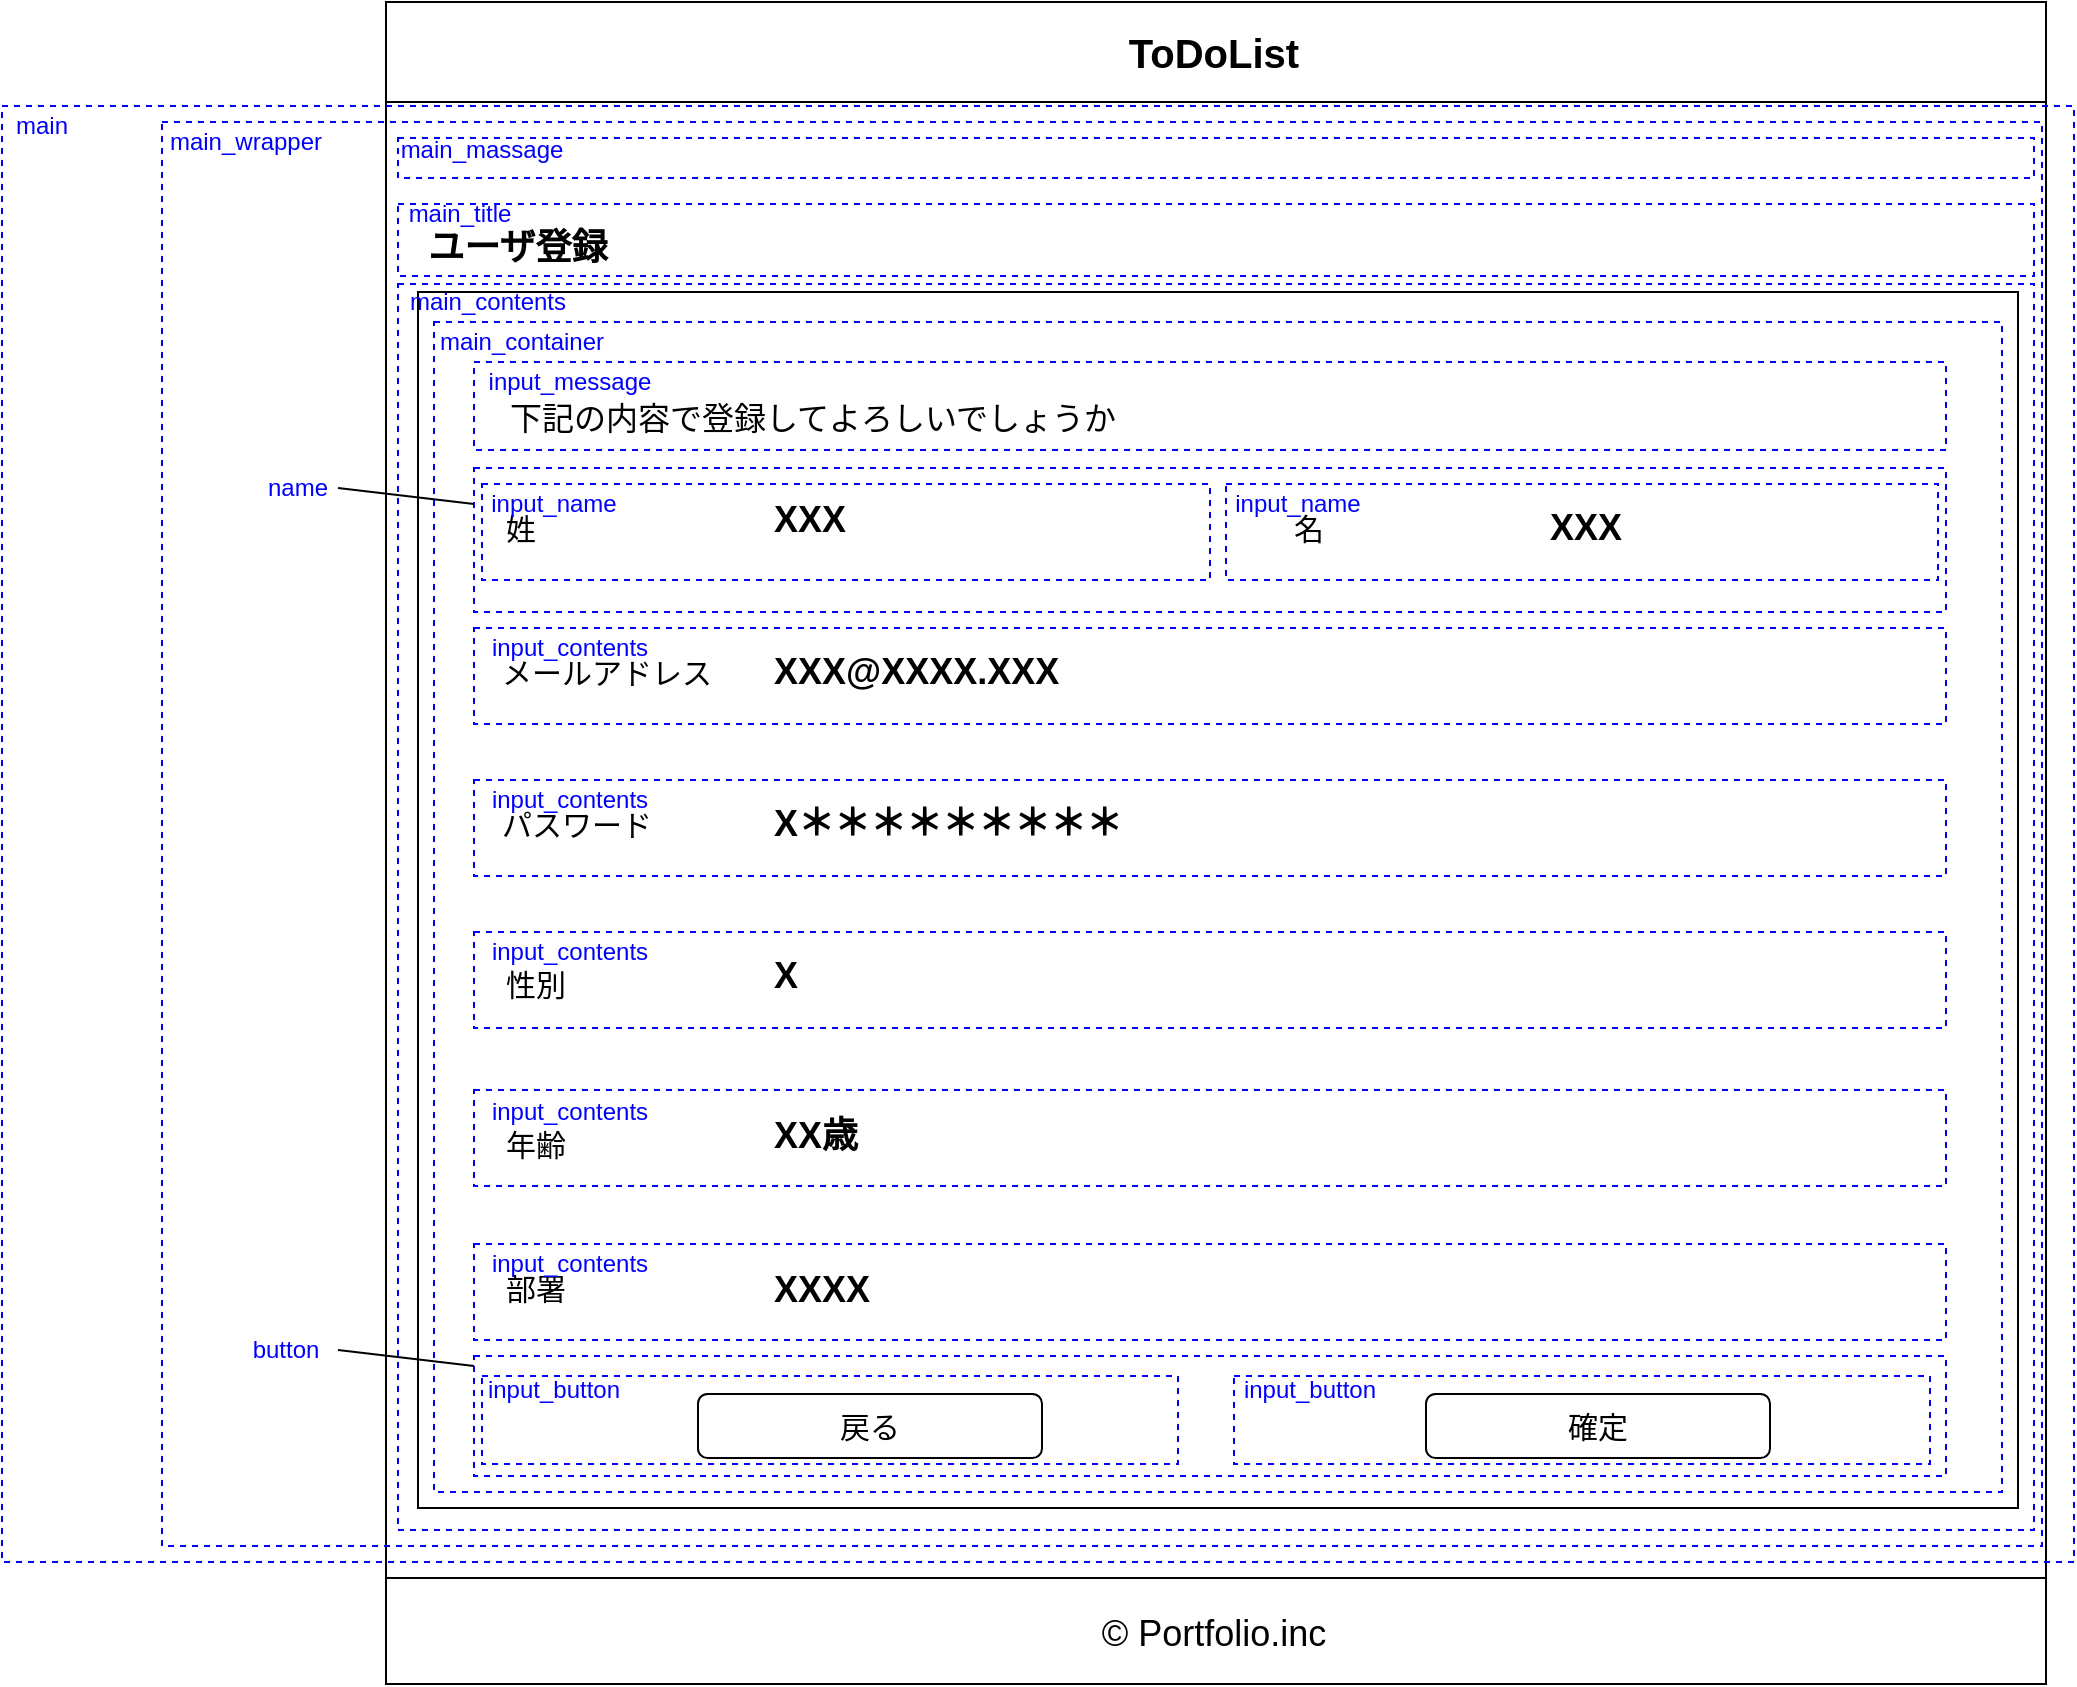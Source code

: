 <mxfile version="13.9.9" type="device"><diagram id="lAW5gfvQpGq91mGYDGwt" name="ページ1"><mxGraphModel dx="2531" dy="2237" grid="1" gridSize="4" guides="1" tooltips="1" connect="1" arrows="1" fold="1" page="1" pageScale="1" pageWidth="827" pageHeight="1169" math="0" shadow="0"><root><mxCell id="0"/><mxCell id="1" parent="0"/><mxCell id="tP_qFb6u1pj_dAxfEfU8-1" value="" style="rounded=0;whiteSpace=wrap;html=1;" parent="1" vertex="1"><mxGeometry y="-44" width="830" height="836" as="geometry"/></mxCell><mxCell id="tP_qFb6u1pj_dAxfEfU8-2" value="" style="rounded=0;whiteSpace=wrap;html=1;" parent="1" vertex="1"><mxGeometry y="-48" width="830" height="50" as="geometry"/></mxCell><mxCell id="tP_qFb6u1pj_dAxfEfU8-3" value="&lt;b&gt;&lt;font style=&quot;font-size: 20px&quot;&gt;ToDoList&lt;/font&gt;&lt;/b&gt;" style="text;html=1;strokeColor=none;fillColor=none;align=center;verticalAlign=middle;whiteSpace=wrap;rounded=0;strokeWidth=4;" parent="1" vertex="1"><mxGeometry x="334" y="-38" width="160" height="30" as="geometry"/></mxCell><mxCell id="tP_qFb6u1pj_dAxfEfU8-8" value="" style="rounded=0;whiteSpace=wrap;html=1;" parent="1" vertex="1"><mxGeometry y="740" width="830" height="53" as="geometry"/></mxCell><mxCell id="tP_qFb6u1pj_dAxfEfU8-9" value="&lt;font style=&quot;font-size: 18px&quot;&gt;© Portfolio.inc&lt;/font&gt;" style="text;html=1;strokeColor=none;fillColor=none;align=center;verticalAlign=middle;whiteSpace=wrap;rounded=0;fontSize=20;" parent="1" vertex="1"><mxGeometry x="298" y="756.5" width="232" height="20" as="geometry"/></mxCell><mxCell id="249utH4H3VEhiZY-PdCE-1" value="" style="rounded=0;whiteSpace=wrap;html=1;" parent="1" vertex="1"><mxGeometry x="16" y="97" width="800" height="608" as="geometry"/></mxCell><mxCell id="249utH4H3VEhiZY-PdCE-3" value="&lt;font size=&quot;1&quot;&gt;&lt;b style=&quot;font-size: 18px&quot;&gt;ユーザ登録&lt;/b&gt;&lt;/font&gt;" style="text;html=1;strokeColor=none;fillColor=none;align=center;verticalAlign=middle;whiteSpace=wrap;rounded=0;fontSize=17;" parent="1" vertex="1"><mxGeometry x="16" y="65" width="100" height="20" as="geometry"/></mxCell><mxCell id="249utH4H3VEhiZY-PdCE-5" value="姓" style="text;html=1;strokeColor=none;fillColor=none;align=left;verticalAlign=middle;whiteSpace=wrap;rounded=0;fontSize=15;" parent="1" vertex="1"><mxGeometry x="58" y="205" width="40" height="20" as="geometry"/></mxCell><mxCell id="249utH4H3VEhiZY-PdCE-6" value="&lt;b&gt;&lt;font style=&quot;font-size: 18px&quot;&gt;XXX&lt;/font&gt;&lt;/b&gt;" style="rounded=0;whiteSpace=wrap;html=1;fontSize=15;strokeColor=none;align=left;" parent="1" vertex="1"><mxGeometry x="192" y="197" width="176" height="28" as="geometry"/></mxCell><mxCell id="249utH4H3VEhiZY-PdCE-11" value="メールアドレス" style="text;html=1;strokeColor=none;fillColor=none;align=left;verticalAlign=middle;whiteSpace=wrap;rounded=0;fontSize=15;" parent="1" vertex="1"><mxGeometry x="56" y="277" width="128" height="20" as="geometry"/></mxCell><mxCell id="249utH4H3VEhiZY-PdCE-12" value="XXX@XXXX.XXX" style="rounded=0;whiteSpace=wrap;html=1;fontSize=18;strokeColor=none;align=left;fontStyle=1" parent="1" vertex="1"><mxGeometry x="192" y="273" width="576" height="28" as="geometry"/></mxCell><mxCell id="249utH4H3VEhiZY-PdCE-16" value="名" style="text;html=1;strokeColor=none;fillColor=none;align=left;verticalAlign=middle;whiteSpace=wrap;rounded=0;fontSize=15;" parent="1" vertex="1"><mxGeometry x="452" y="205" width="40" height="20" as="geometry"/></mxCell><mxCell id="249utH4H3VEhiZY-PdCE-17" value="XXX" style="rounded=0;whiteSpace=wrap;html=1;fontSize=18;align=left;fontStyle=1;strokeColor=none;" parent="1" vertex="1"><mxGeometry x="580" y="201" width="176" height="28" as="geometry"/></mxCell><mxCell id="249utH4H3VEhiZY-PdCE-19" value="X＊＊＊＊＊＊＊＊＊" style="rounded=0;whiteSpace=wrap;html=1;fontSize=18;fontStyle=1;align=left;strokeColor=none;" parent="1" vertex="1"><mxGeometry x="192" y="349" width="576" height="28" as="geometry"/></mxCell><mxCell id="249utH4H3VEhiZY-PdCE-20" value="パスワード" style="text;html=1;strokeColor=none;fillColor=none;align=left;verticalAlign=middle;whiteSpace=wrap;rounded=0;fontSize=15;" parent="1" vertex="1"><mxGeometry x="56" y="353" width="128" height="20" as="geometry"/></mxCell><mxCell id="249utH4H3VEhiZY-PdCE-21" value="性別" style="text;html=1;strokeColor=none;fillColor=none;align=left;verticalAlign=middle;whiteSpace=wrap;rounded=0;fontSize=15;" parent="1" vertex="1"><mxGeometry x="58" y="433" width="40" height="20" as="geometry"/></mxCell><mxCell id="249utH4H3VEhiZY-PdCE-22" value="X" style="rounded=0;whiteSpace=wrap;html=1;fontSize=18;strokeColor=none;fontStyle=1;align=left;" parent="1" vertex="1"><mxGeometry x="192" y="425" width="176" height="28" as="geometry"/></mxCell><mxCell id="249utH4H3VEhiZY-PdCE-23" value="年齢" style="text;html=1;strokeColor=none;fillColor=none;align=left;verticalAlign=middle;whiteSpace=wrap;rounded=0;fontSize=15;" parent="1" vertex="1"><mxGeometry x="58" y="513" width="40" height="20" as="geometry"/></mxCell><mxCell id="249utH4H3VEhiZY-PdCE-24" value="XX歳" style="rounded=0;whiteSpace=wrap;html=1;fontSize=18;fontStyle=1;align=left;strokeColor=none;" parent="1" vertex="1"><mxGeometry x="192" y="505" width="176" height="28" as="geometry"/></mxCell><mxCell id="249utH4H3VEhiZY-PdCE-25" value="部署" style="text;html=1;strokeColor=none;fillColor=none;align=left;verticalAlign=middle;whiteSpace=wrap;rounded=0;fontSize=15;" parent="1" vertex="1"><mxGeometry x="58" y="585" width="40" height="20" as="geometry"/></mxCell><mxCell id="249utH4H3VEhiZY-PdCE-26" value="XXXX" style="rounded=0;whiteSpace=wrap;html=1;fontSize=18;strokeColor=none;align=left;fontStyle=1" parent="1" vertex="1"><mxGeometry x="192" y="582" width="176" height="28" as="geometry"/></mxCell><mxCell id="249utH4H3VEhiZY-PdCE-27" value="確定" style="rounded=1;whiteSpace=wrap;html=1;fontSize=15;align=center;" parent="1" vertex="1"><mxGeometry x="520" y="648" width="172" height="32" as="geometry"/></mxCell><mxCell id="1YZvdnyfuX4rTrambd6p-1" value="" style="rounded=0;whiteSpace=wrap;html=1;fillColor=none;dashed=1;strokeColor=#0000FF;" parent="1" vertex="1"><mxGeometry x="-192" y="4" width="1036" height="728" as="geometry"/></mxCell><mxCell id="1YZvdnyfuX4rTrambd6p-2" value="main" style="text;html=1;strokeColor=none;fillColor=none;align=center;verticalAlign=middle;whiteSpace=wrap;rounded=0;dashed=1;fontColor=#0000FF;" parent="1" vertex="1"><mxGeometry x="-192" y="4" width="40" height="20" as="geometry"/></mxCell><mxCell id="1YZvdnyfuX4rTrambd6p-3" value="" style="rounded=0;whiteSpace=wrap;html=1;fillColor=none;dashed=1;strokeColor=#0000FF;" parent="1" vertex="1"><mxGeometry x="-112" y="12" width="940" height="712" as="geometry"/></mxCell><mxCell id="1YZvdnyfuX4rTrambd6p-4" value="main_wrapper" style="text;html=1;strokeColor=none;fillColor=none;align=center;verticalAlign=middle;whiteSpace=wrap;rounded=0;dashed=1;fontColor=#0000FF;" parent="1" vertex="1"><mxGeometry x="-112" y="12" width="84" height="20" as="geometry"/></mxCell><mxCell id="1YZvdnyfuX4rTrambd6p-5" value="" style="rounded=0;whiteSpace=wrap;html=1;dashed=1;strokeColor=#0000FF;fillColor=none;fontColor=#0000FF;" parent="1" vertex="1"><mxGeometry x="6" y="20" width="818" height="20" as="geometry"/></mxCell><mxCell id="1YZvdnyfuX4rTrambd6p-6" value="main_massage" style="text;html=1;strokeColor=none;fillColor=none;align=center;verticalAlign=middle;whiteSpace=wrap;rounded=0;dashed=1;fontColor=#0000FF;" parent="1" vertex="1"><mxGeometry x="6" y="16" width="84" height="20" as="geometry"/></mxCell><mxCell id="1YZvdnyfuX4rTrambd6p-7" value="" style="rounded=0;whiteSpace=wrap;html=1;dashed=1;strokeColor=#0000FF;fillColor=none;fontColor=#0000FF;" parent="1" vertex="1"><mxGeometry x="6" y="53" width="818" height="36" as="geometry"/></mxCell><mxCell id="1YZvdnyfuX4rTrambd6p-8" value="main_title" style="text;html=1;strokeColor=none;fillColor=none;align=center;verticalAlign=middle;whiteSpace=wrap;rounded=0;dashed=1;fontColor=#0000FF;" parent="1" vertex="1"><mxGeometry x="6" y="48" width="62" height="20" as="geometry"/></mxCell><mxCell id="1YZvdnyfuX4rTrambd6p-10" value="" style="rounded=0;whiteSpace=wrap;html=1;dashed=1;strokeColor=#0000FF;fillColor=none;fontColor=#0000FF;" parent="1" vertex="1"><mxGeometry x="6" y="93" width="818" height="623" as="geometry"/></mxCell><mxCell id="1YZvdnyfuX4rTrambd6p-11" value="main_contents" style="text;html=1;strokeColor=none;fillColor=none;align=center;verticalAlign=middle;whiteSpace=wrap;rounded=0;dashed=1;fontColor=#0000FF;" parent="1" vertex="1"><mxGeometry x="7" y="92" width="88" height="20" as="geometry"/></mxCell><mxCell id="1YZvdnyfuX4rTrambd6p-12" value="" style="rounded=0;whiteSpace=wrap;html=1;dashed=1;strokeColor=#0000FF;fillColor=none;fontColor=#0000FF;" parent="1" vertex="1"><mxGeometry x="24" y="112" width="784" height="585" as="geometry"/></mxCell><mxCell id="1YZvdnyfuX4rTrambd6p-14" value="main_container" style="text;html=1;strokeColor=none;fillColor=none;align=center;verticalAlign=middle;whiteSpace=wrap;rounded=0;dashed=1;fontColor=#0000FF;" parent="1" vertex="1"><mxGeometry x="24" y="112" width="88" height="20" as="geometry"/></mxCell><mxCell id="1YZvdnyfuX4rTrambd6p-16" value="" style="rounded=0;whiteSpace=wrap;html=1;dashed=1;strokeColor=#0000FF;fillColor=none;fontColor=#0000FF;" parent="1" vertex="1"><mxGeometry x="48" y="639" width="348" height="44" as="geometry"/></mxCell><mxCell id="1YZvdnyfuX4rTrambd6p-19" value="" style="rounded=0;whiteSpace=wrap;html=1;dashed=1;strokeColor=#0000FF;fillColor=none;fontColor=#0000FF;" parent="1" vertex="1"><mxGeometry x="48" y="193" width="364" height="48" as="geometry"/></mxCell><mxCell id="1YZvdnyfuX4rTrambd6p-20" value="" style="rounded=0;whiteSpace=wrap;html=1;dashed=1;strokeColor=#0000FF;fillColor=none;fontColor=#0000FF;" parent="1" vertex="1"><mxGeometry x="420" y="193" width="356" height="48" as="geometry"/></mxCell><mxCell id="1YZvdnyfuX4rTrambd6p-21" value="" style="rounded=0;whiteSpace=wrap;html=1;dashed=1;strokeColor=#0000FF;fillColor=none;fontColor=#0000FF;" parent="1" vertex="1"><mxGeometry x="44" y="265" width="736" height="48" as="geometry"/></mxCell><mxCell id="1YZvdnyfuX4rTrambd6p-24" value="" style="rounded=0;whiteSpace=wrap;html=1;dashed=1;strokeColor=#0000FF;fillColor=none;fontColor=#0000FF;" parent="1" vertex="1"><mxGeometry x="44" y="341" width="736" height="48" as="geometry"/></mxCell><mxCell id="1YZvdnyfuX4rTrambd6p-25" value="" style="rounded=0;whiteSpace=wrap;html=1;dashed=1;strokeColor=#0000FF;fillColor=none;fontColor=#0000FF;" parent="1" vertex="1"><mxGeometry x="44" y="417" width="736" height="48" as="geometry"/></mxCell><mxCell id="1YZvdnyfuX4rTrambd6p-26" value="" style="rounded=0;whiteSpace=wrap;html=1;dashed=1;strokeColor=#0000FF;fillColor=none;fontColor=#0000FF;" parent="1" vertex="1"><mxGeometry x="44" y="496" width="736" height="48" as="geometry"/></mxCell><mxCell id="1YZvdnyfuX4rTrambd6p-27" value="" style="rounded=0;whiteSpace=wrap;html=1;dashed=1;strokeColor=#0000FF;fillColor=none;fontColor=#0000FF;" parent="1" vertex="1"><mxGeometry x="44" y="573" width="736" height="48" as="geometry"/></mxCell><mxCell id="1YZvdnyfuX4rTrambd6p-28" value="input_name" style="text;html=1;strokeColor=none;fillColor=none;align=center;verticalAlign=middle;whiteSpace=wrap;rounded=0;dashed=1;fontColor=#0000FF;" parent="1" vertex="1"><mxGeometry x="48" y="193" width="72" height="20" as="geometry"/></mxCell><mxCell id="1YZvdnyfuX4rTrambd6p-29" value="input_name" style="text;html=1;strokeColor=none;fillColor=none;align=center;verticalAlign=middle;whiteSpace=wrap;rounded=0;dashed=1;fontColor=#0000FF;" parent="1" vertex="1"><mxGeometry x="420" y="193" width="72" height="20" as="geometry"/></mxCell><mxCell id="1YZvdnyfuX4rTrambd6p-30" value="input_contents" style="text;html=1;strokeColor=none;fillColor=none;align=center;verticalAlign=middle;whiteSpace=wrap;rounded=0;dashed=1;fontColor=#0000FF;" parent="1" vertex="1"><mxGeometry x="48" y="265" width="88" height="20" as="geometry"/></mxCell><mxCell id="1YZvdnyfuX4rTrambd6p-31" value="input_contents" style="text;html=1;strokeColor=none;fillColor=none;align=center;verticalAlign=middle;whiteSpace=wrap;rounded=0;dashed=1;fontColor=#0000FF;" parent="1" vertex="1"><mxGeometry x="48" y="341" width="88" height="20" as="geometry"/></mxCell><mxCell id="1YZvdnyfuX4rTrambd6p-32" value="input_contents" style="text;html=1;strokeColor=none;fillColor=none;align=center;verticalAlign=middle;whiteSpace=wrap;rounded=0;dashed=1;fontColor=#0000FF;" parent="1" vertex="1"><mxGeometry x="48" y="417" width="88" height="20" as="geometry"/></mxCell><mxCell id="1YZvdnyfuX4rTrambd6p-33" value="input_contents" style="text;html=1;strokeColor=none;fillColor=none;align=center;verticalAlign=middle;whiteSpace=wrap;rounded=0;dashed=1;fontColor=#0000FF;" parent="1" vertex="1"><mxGeometry x="48" y="497" width="88" height="20" as="geometry"/></mxCell><mxCell id="1YZvdnyfuX4rTrambd6p-34" value="input_contents" style="text;html=1;strokeColor=none;fillColor=none;align=center;verticalAlign=middle;whiteSpace=wrap;rounded=0;dashed=1;fontColor=#0000FF;" parent="1" vertex="1"><mxGeometry x="48" y="573" width="88" height="20" as="geometry"/></mxCell><mxCell id="1YZvdnyfuX4rTrambd6p-35" value="input_button" style="text;html=1;strokeColor=none;fillColor=none;align=center;verticalAlign=middle;whiteSpace=wrap;rounded=0;dashed=1;fontColor=#0000FF;" parent="1" vertex="1"><mxGeometry x="48" y="636" width="72" height="20" as="geometry"/></mxCell><mxCell id="uyrk9CfVGc6CYrZnuTC9-1" value="" style="rounded=0;whiteSpace=wrap;html=1;dashed=1;strokeColor=#0000FF;fillColor=none;fontColor=#0000FF;" parent="1" vertex="1"><mxGeometry x="44" y="185" width="736" height="72" as="geometry"/></mxCell><mxCell id="uyrk9CfVGc6CYrZnuTC9-2" value="name" style="text;html=1;strokeColor=none;fillColor=none;align=center;verticalAlign=middle;whiteSpace=wrap;rounded=0;dashed=1;fontColor=#0000FF;" parent="1" vertex="1"><mxGeometry x="-64" y="185" width="40" height="20" as="geometry"/></mxCell><mxCell id="uyrk9CfVGc6CYrZnuTC9-3" value="" style="endArrow=none;html=1;entryX=0;entryY=0.25;entryDx=0;entryDy=0;exitX=1;exitY=0.5;exitDx=0;exitDy=0;" parent="1" source="uyrk9CfVGc6CYrZnuTC9-2" target="uyrk9CfVGc6CYrZnuTC9-1" edge="1"><mxGeometry width="50" height="50" relative="1" as="geometry"><mxPoint x="-104" y="271" as="sourcePoint"/><mxPoint x="-54" y="221" as="targetPoint"/></mxGeometry></mxCell><mxCell id="tpDrKVr5ghEVGuVbki2w-2" value="" style="rounded=0;whiteSpace=wrap;html=1;dashed=1;strokeColor=#0000FF;fillColor=none;fontColor=#0000FF;" vertex="1" parent="1"><mxGeometry x="424" y="639" width="348" height="44" as="geometry"/></mxCell><mxCell id="tpDrKVr5ghEVGuVbki2w-3" value="input_button" style="text;html=1;strokeColor=none;fillColor=none;align=center;verticalAlign=middle;whiteSpace=wrap;rounded=0;dashed=1;fontColor=#0000FF;" vertex="1" parent="1"><mxGeometry x="424" y="636" width="76" height="20" as="geometry"/></mxCell><mxCell id="tpDrKVr5ghEVGuVbki2w-4" value="戻る" style="rounded=1;whiteSpace=wrap;html=1;fontSize=15;align=center;" vertex="1" parent="1"><mxGeometry x="156" y="648" width="172" height="32" as="geometry"/></mxCell><mxCell id="tpDrKVr5ghEVGuVbki2w-6" value="" style="rounded=0;whiteSpace=wrap;html=1;dashed=1;strokeColor=#0000FF;fillColor=none;fontColor=#0000FF;" vertex="1" parent="1"><mxGeometry x="44" y="132" width="736" height="44" as="geometry"/></mxCell><mxCell id="tpDrKVr5ghEVGuVbki2w-7" value="input_message" style="text;html=1;strokeColor=none;fillColor=none;align=center;verticalAlign=middle;whiteSpace=wrap;rounded=0;dashed=1;fontColor=#0000FF;" vertex="1" parent="1"><mxGeometry x="48" y="132" width="88" height="20" as="geometry"/></mxCell><mxCell id="tpDrKVr5ghEVGuVbki2w-13" value="" style="rounded=0;whiteSpace=wrap;html=1;dashed=1;strokeColor=#0000FF;fillColor=none;fontColor=#0000FF;" vertex="1" parent="1"><mxGeometry x="44" y="629" width="736" height="60" as="geometry"/></mxCell><mxCell id="tpDrKVr5ghEVGuVbki2w-14" value="button" style="text;html=1;strokeColor=none;fillColor=none;align=center;verticalAlign=middle;whiteSpace=wrap;rounded=0;dashed=1;fontColor=#0000FF;" vertex="1" parent="1"><mxGeometry x="-76" y="616" width="52" height="20" as="geometry"/></mxCell><mxCell id="tpDrKVr5ghEVGuVbki2w-15" value="" style="endArrow=none;html=1;entryX=0;entryY=0.25;entryDx=0;entryDy=0;exitX=1;exitY=0.5;exitDx=0;exitDy=0;" edge="1" parent="1" source="tpDrKVr5ghEVGuVbki2w-14"><mxGeometry width="50" height="50" relative="1" as="geometry"><mxPoint x="-104" y="702" as="sourcePoint"/><mxPoint x="44" y="634" as="targetPoint"/></mxGeometry></mxCell><mxCell id="tpDrKVr5ghEVGuVbki2w-17" value="下記の内容で登録してよろしいでしょうか" style="text;html=1;strokeColor=none;fillColor=none;align=left;verticalAlign=middle;whiteSpace=wrap;rounded=0;fontSize=16;" vertex="1" parent="1"><mxGeometry x="60" y="150" width="344" height="20" as="geometry"/></mxCell></root></mxGraphModel></diagram></mxfile>